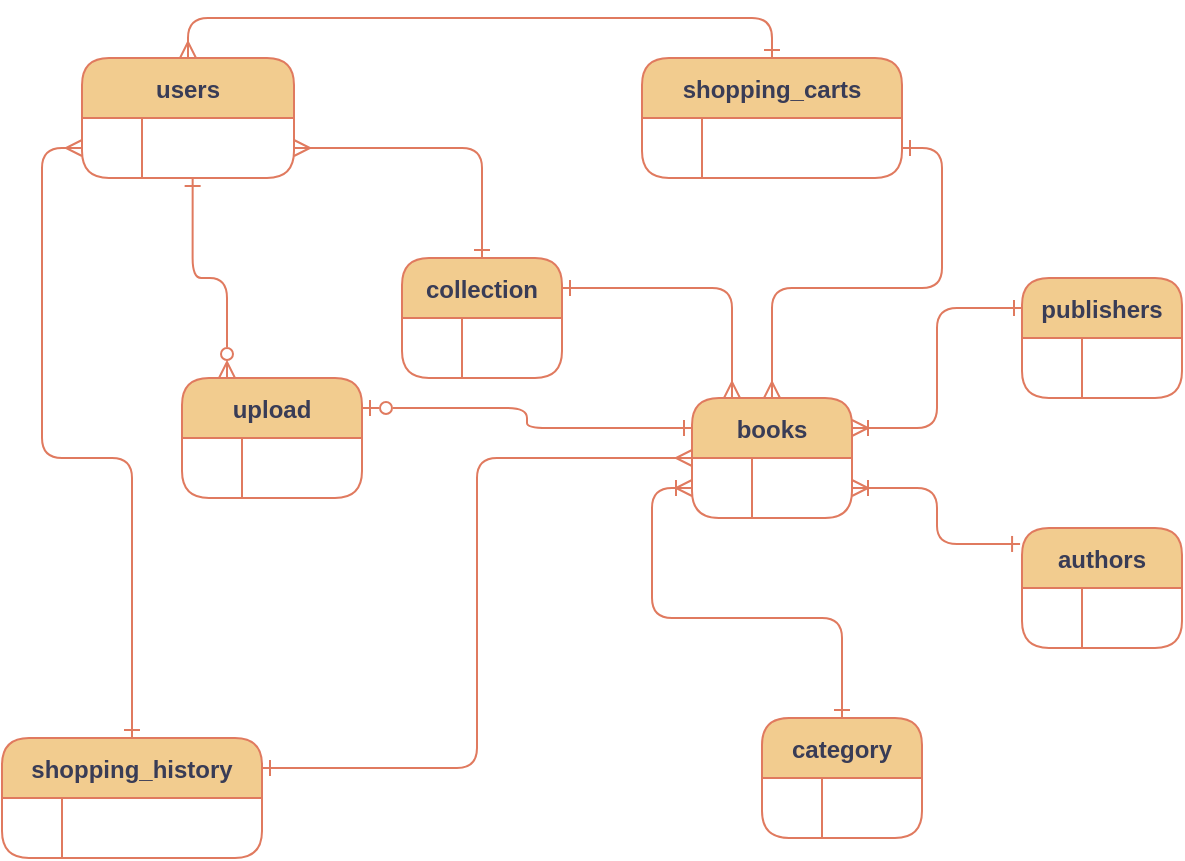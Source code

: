 <mxfile version="22.1.2" type="device">
  <diagram id="C5RBs43oDa-KdzZeNtuy" name="Page-1">
    <mxGraphModel dx="1206" dy="809" grid="1" gridSize="10" guides="1" tooltips="1" connect="1" arrows="1" fold="1" page="1" pageScale="1" pageWidth="827" pageHeight="1169" math="0" shadow="0">
      <root>
        <mxCell id="WIyWlLk6GJQsqaUBKTNV-0" />
        <mxCell id="WIyWlLk6GJQsqaUBKTNV-1" parent="WIyWlLk6GJQsqaUBKTNV-0" />
        <mxCell id="Ic9Vqe6EH_I2jpwRcDCz-46" style="edgeStyle=orthogonalEdgeStyle;rounded=1;orthogonalLoop=1;jettySize=auto;html=1;exitX=0.5;exitY=0;exitDx=0;exitDy=0;entryX=0.5;entryY=0;entryDx=0;entryDy=0;strokeColor=#E07A5F;fontColor=default;fillColor=#F2CC8F;startArrow=ERmany;startFill=0;endArrow=ERone;endFill=0;labelBackgroundColor=none;" parent="WIyWlLk6GJQsqaUBKTNV-1" source="Ic9Vqe6EH_I2jpwRcDCz-0" target="Ic9Vqe6EH_I2jpwRcDCz-4" edge="1">
          <mxGeometry relative="1" as="geometry" />
        </mxCell>
        <mxCell id="Ic9Vqe6EH_I2jpwRcDCz-0" value="users" style="shape=table;startSize=30;container=1;collapsible=1;childLayout=tableLayout;fixedRows=1;rowLines=0;fontStyle=1;align=center;resizeLast=1;labelBackgroundColor=none;fillColor=#F2CC8F;strokeColor=#E07A5F;fontColor=#393C56;rounded=1;" parent="WIyWlLk6GJQsqaUBKTNV-1" vertex="1">
          <mxGeometry x="50" y="290" width="106" height="60" as="geometry" />
        </mxCell>
        <mxCell id="Ic9Vqe6EH_I2jpwRcDCz-1" value="" style="shape=tableRow;horizontal=0;startSize=0;swimlaneHead=0;swimlaneBody=0;fillColor=none;collapsible=0;dropTarget=0;points=[[0,0.5],[1,0.5]];portConstraint=eastwest;strokeColor=#E07A5F;top=0;left=0;right=0;bottom=0;labelBackgroundColor=none;fontColor=#393C56;rounded=1;" parent="Ic9Vqe6EH_I2jpwRcDCz-0" vertex="1">
          <mxGeometry y="30" width="106" height="30" as="geometry" />
        </mxCell>
        <mxCell id="Ic9Vqe6EH_I2jpwRcDCz-2" value="" style="shape=partialRectangle;overflow=hidden;connectable=0;fillColor=none;strokeColor=#E07A5F;top=0;left=0;bottom=0;right=0;labelBackgroundColor=none;fontColor=#393C56;rounded=1;" parent="Ic9Vqe6EH_I2jpwRcDCz-1" vertex="1">
          <mxGeometry width="30" height="30" as="geometry">
            <mxRectangle width="30" height="30" as="alternateBounds" />
          </mxGeometry>
        </mxCell>
        <mxCell id="Ic9Vqe6EH_I2jpwRcDCz-3" value="" style="shape=partialRectangle;overflow=hidden;connectable=0;fillColor=none;align=left;strokeColor=#E07A5F;top=0;left=0;bottom=0;right=0;spacingLeft=6;labelBackgroundColor=none;fontColor=#393C56;rounded=1;" parent="Ic9Vqe6EH_I2jpwRcDCz-1" vertex="1">
          <mxGeometry x="30" width="76" height="30" as="geometry">
            <mxRectangle width="76" height="30" as="alternateBounds" />
          </mxGeometry>
        </mxCell>
        <mxCell id="Ic9Vqe6EH_I2jpwRcDCz-4" value="shopping_carts" style="shape=table;startSize=30;container=1;collapsible=1;childLayout=tableLayout;fixedRows=1;rowLines=0;fontStyle=1;align=center;resizeLast=1;labelBackgroundColor=none;fillColor=#F2CC8F;strokeColor=#E07A5F;fontColor=#393C56;rounded=1;" parent="WIyWlLk6GJQsqaUBKTNV-1" vertex="1">
          <mxGeometry x="330" y="290" width="130" height="60" as="geometry" />
        </mxCell>
        <mxCell id="Ic9Vqe6EH_I2jpwRcDCz-5" value="" style="shape=tableRow;horizontal=0;startSize=0;swimlaneHead=0;swimlaneBody=0;fillColor=none;collapsible=0;dropTarget=0;points=[[0,0.5],[1,0.5]];portConstraint=eastwest;strokeColor=#E07A5F;top=0;left=0;right=0;bottom=0;labelBackgroundColor=none;fontColor=#393C56;rounded=1;" parent="Ic9Vqe6EH_I2jpwRcDCz-4" vertex="1">
          <mxGeometry y="30" width="130" height="30" as="geometry" />
        </mxCell>
        <mxCell id="Ic9Vqe6EH_I2jpwRcDCz-6" value="" style="shape=partialRectangle;overflow=hidden;connectable=0;fillColor=none;strokeColor=#E07A5F;top=0;left=0;bottom=0;right=0;labelBackgroundColor=none;fontColor=#393C56;rounded=1;" parent="Ic9Vqe6EH_I2jpwRcDCz-5" vertex="1">
          <mxGeometry width="30" height="30" as="geometry">
            <mxRectangle width="30" height="30" as="alternateBounds" />
          </mxGeometry>
        </mxCell>
        <mxCell id="Ic9Vqe6EH_I2jpwRcDCz-7" value="" style="shape=partialRectangle;overflow=hidden;connectable=0;fillColor=none;align=left;strokeColor=#E07A5F;top=0;left=0;bottom=0;right=0;spacingLeft=6;labelBackgroundColor=none;fontColor=#393C56;rounded=1;" parent="Ic9Vqe6EH_I2jpwRcDCz-5" vertex="1">
          <mxGeometry x="30" width="100" height="30" as="geometry">
            <mxRectangle width="100" height="30" as="alternateBounds" />
          </mxGeometry>
        </mxCell>
        <mxCell id="Ic9Vqe6EH_I2jpwRcDCz-36" style="edgeStyle=orthogonalEdgeStyle;rounded=1;orthogonalLoop=1;jettySize=auto;html=1;exitX=1;exitY=0.25;exitDx=0;exitDy=0;entryX=0;entryY=0.25;entryDx=0;entryDy=0;startArrow=ERoneToMany;startFill=0;endArrow=ERone;endFill=0;labelBackgroundColor=none;strokeColor=#E07A5F;fontColor=default;" parent="WIyWlLk6GJQsqaUBKTNV-1" source="Ic9Vqe6EH_I2jpwRcDCz-8" target="Ic9Vqe6EH_I2jpwRcDCz-16" edge="1">
          <mxGeometry relative="1" as="geometry" />
        </mxCell>
        <mxCell id="Ic9Vqe6EH_I2jpwRcDCz-8" value="books" style="shape=table;startSize=30;container=1;collapsible=1;childLayout=tableLayout;fixedRows=1;rowLines=0;fontStyle=1;align=center;resizeLast=1;labelBackgroundColor=none;fillColor=#F2CC8F;strokeColor=#E07A5F;fontColor=#393C56;rounded=1;" parent="WIyWlLk6GJQsqaUBKTNV-1" vertex="1">
          <mxGeometry x="355" y="460" width="80" height="60" as="geometry" />
        </mxCell>
        <mxCell id="Ic9Vqe6EH_I2jpwRcDCz-9" value="" style="shape=tableRow;horizontal=0;startSize=0;swimlaneHead=0;swimlaneBody=0;fillColor=none;collapsible=0;dropTarget=0;points=[[0,0.5],[1,0.5]];portConstraint=eastwest;strokeColor=#E07A5F;top=0;left=0;right=0;bottom=0;labelBackgroundColor=none;fontColor=#393C56;rounded=1;" parent="Ic9Vqe6EH_I2jpwRcDCz-8" vertex="1">
          <mxGeometry y="30" width="80" height="30" as="geometry" />
        </mxCell>
        <mxCell id="Ic9Vqe6EH_I2jpwRcDCz-10" value="" style="shape=partialRectangle;overflow=hidden;connectable=0;fillColor=none;strokeColor=#E07A5F;top=0;left=0;bottom=0;right=0;labelBackgroundColor=none;fontColor=#393C56;rounded=1;" parent="Ic9Vqe6EH_I2jpwRcDCz-9" vertex="1">
          <mxGeometry width="30" height="30" as="geometry">
            <mxRectangle width="30" height="30" as="alternateBounds" />
          </mxGeometry>
        </mxCell>
        <mxCell id="Ic9Vqe6EH_I2jpwRcDCz-11" value="" style="shape=partialRectangle;overflow=hidden;connectable=0;fillColor=none;align=left;strokeColor=#E07A5F;top=0;left=0;bottom=0;right=0;spacingLeft=6;labelBackgroundColor=none;fontColor=#393C56;rounded=1;" parent="Ic9Vqe6EH_I2jpwRcDCz-9" vertex="1">
          <mxGeometry x="30" width="50" height="30" as="geometry">
            <mxRectangle width="50" height="30" as="alternateBounds" />
          </mxGeometry>
        </mxCell>
        <mxCell id="Ic9Vqe6EH_I2jpwRcDCz-12" value="authors" style="shape=table;startSize=30;container=1;collapsible=1;childLayout=tableLayout;fixedRows=1;rowLines=0;fontStyle=1;align=center;resizeLast=1;labelBackgroundColor=none;fillColor=#F2CC8F;strokeColor=#E07A5F;fontColor=#393C56;rounded=1;" parent="WIyWlLk6GJQsqaUBKTNV-1" vertex="1">
          <mxGeometry x="520" y="525" width="80" height="60" as="geometry" />
        </mxCell>
        <mxCell id="Ic9Vqe6EH_I2jpwRcDCz-13" value="" style="shape=tableRow;horizontal=0;startSize=0;swimlaneHead=0;swimlaneBody=0;fillColor=none;collapsible=0;dropTarget=0;points=[[0,0.5],[1,0.5]];portConstraint=eastwest;strokeColor=#E07A5F;top=0;left=0;right=0;bottom=0;labelBackgroundColor=none;fontColor=#393C56;rounded=1;" parent="Ic9Vqe6EH_I2jpwRcDCz-12" vertex="1">
          <mxGeometry y="30" width="80" height="30" as="geometry" />
        </mxCell>
        <mxCell id="Ic9Vqe6EH_I2jpwRcDCz-14" value="" style="shape=partialRectangle;overflow=hidden;connectable=0;fillColor=none;strokeColor=#E07A5F;top=0;left=0;bottom=0;right=0;labelBackgroundColor=none;fontColor=#393C56;rounded=1;" parent="Ic9Vqe6EH_I2jpwRcDCz-13" vertex="1">
          <mxGeometry width="30" height="30" as="geometry">
            <mxRectangle width="30" height="30" as="alternateBounds" />
          </mxGeometry>
        </mxCell>
        <mxCell id="Ic9Vqe6EH_I2jpwRcDCz-15" value="" style="shape=partialRectangle;overflow=hidden;connectable=0;fillColor=none;align=left;strokeColor=#E07A5F;top=0;left=0;bottom=0;right=0;spacingLeft=6;labelBackgroundColor=none;fontColor=#393C56;rounded=1;" parent="Ic9Vqe6EH_I2jpwRcDCz-13" vertex="1">
          <mxGeometry x="30" width="50" height="30" as="geometry">
            <mxRectangle width="50" height="30" as="alternateBounds" />
          </mxGeometry>
        </mxCell>
        <mxCell id="Ic9Vqe6EH_I2jpwRcDCz-16" value="publishers" style="shape=table;startSize=30;container=1;collapsible=1;childLayout=tableLayout;fixedRows=1;rowLines=0;fontStyle=1;align=center;resizeLast=1;labelBackgroundColor=none;fillColor=#F2CC8F;strokeColor=#E07A5F;fontColor=#393C56;rounded=1;" parent="WIyWlLk6GJQsqaUBKTNV-1" vertex="1">
          <mxGeometry x="520" y="400" width="80" height="60" as="geometry" />
        </mxCell>
        <mxCell id="Ic9Vqe6EH_I2jpwRcDCz-17" value="" style="shape=tableRow;horizontal=0;startSize=0;swimlaneHead=0;swimlaneBody=0;fillColor=none;collapsible=0;dropTarget=0;points=[[0,0.5],[1,0.5]];portConstraint=eastwest;strokeColor=#E07A5F;top=0;left=0;right=0;bottom=0;labelBackgroundColor=none;fontColor=#393C56;rounded=1;" parent="Ic9Vqe6EH_I2jpwRcDCz-16" vertex="1">
          <mxGeometry y="30" width="80" height="30" as="geometry" />
        </mxCell>
        <mxCell id="Ic9Vqe6EH_I2jpwRcDCz-18" value="" style="shape=partialRectangle;overflow=hidden;connectable=0;fillColor=none;strokeColor=#E07A5F;top=0;left=0;bottom=0;right=0;labelBackgroundColor=none;fontColor=#393C56;rounded=1;" parent="Ic9Vqe6EH_I2jpwRcDCz-17" vertex="1">
          <mxGeometry width="30" height="30" as="geometry">
            <mxRectangle width="30" height="30" as="alternateBounds" />
          </mxGeometry>
        </mxCell>
        <mxCell id="Ic9Vqe6EH_I2jpwRcDCz-19" value="" style="shape=partialRectangle;overflow=hidden;connectable=0;fillColor=none;align=left;strokeColor=#E07A5F;top=0;left=0;bottom=0;right=0;spacingLeft=6;labelBackgroundColor=none;fontColor=#393C56;rounded=1;" parent="Ic9Vqe6EH_I2jpwRcDCz-17" vertex="1">
          <mxGeometry x="30" width="50" height="30" as="geometry">
            <mxRectangle width="50" height="30" as="alternateBounds" />
          </mxGeometry>
        </mxCell>
        <mxCell id="Ic9Vqe6EH_I2jpwRcDCz-41" style="edgeStyle=orthogonalEdgeStyle;rounded=1;orthogonalLoop=1;jettySize=auto;html=1;exitX=1;exitY=0.25;exitDx=0;exitDy=0;entryX=0;entryY=0.5;entryDx=0;entryDy=0;startArrow=ERone;startFill=0;endArrow=ERmany;endFill=0;labelBackgroundColor=none;strokeColor=#E07A5F;fontColor=default;" parent="WIyWlLk6GJQsqaUBKTNV-1" source="Ic9Vqe6EH_I2jpwRcDCz-20" target="Ic9Vqe6EH_I2jpwRcDCz-8" edge="1">
          <mxGeometry relative="1" as="geometry" />
        </mxCell>
        <mxCell id="Ic9Vqe6EH_I2jpwRcDCz-20" value="shopping_history" style="shape=table;startSize=30;container=1;collapsible=1;childLayout=tableLayout;fixedRows=1;rowLines=0;fontStyle=1;align=center;resizeLast=1;labelBackgroundColor=none;fillColor=#F2CC8F;strokeColor=#E07A5F;fontColor=#393C56;rounded=1;" parent="WIyWlLk6GJQsqaUBKTNV-1" vertex="1">
          <mxGeometry x="10" y="630" width="130" height="60" as="geometry" />
        </mxCell>
        <mxCell id="Ic9Vqe6EH_I2jpwRcDCz-21" value="" style="shape=tableRow;horizontal=0;startSize=0;swimlaneHead=0;swimlaneBody=0;fillColor=none;collapsible=0;dropTarget=0;points=[[0,0.5],[1,0.5]];portConstraint=eastwest;strokeColor=#E07A5F;top=0;left=0;right=0;bottom=0;labelBackgroundColor=none;fontColor=#393C56;rounded=1;" parent="Ic9Vqe6EH_I2jpwRcDCz-20" vertex="1">
          <mxGeometry y="30" width="130" height="30" as="geometry" />
        </mxCell>
        <mxCell id="Ic9Vqe6EH_I2jpwRcDCz-22" value="" style="shape=partialRectangle;overflow=hidden;connectable=0;fillColor=none;strokeColor=#E07A5F;top=0;left=0;bottom=0;right=0;labelBackgroundColor=none;fontColor=#393C56;rounded=1;" parent="Ic9Vqe6EH_I2jpwRcDCz-21" vertex="1">
          <mxGeometry width="30" height="30" as="geometry">
            <mxRectangle width="30" height="30" as="alternateBounds" />
          </mxGeometry>
        </mxCell>
        <mxCell id="Ic9Vqe6EH_I2jpwRcDCz-23" value="" style="shape=partialRectangle;overflow=hidden;connectable=0;fillColor=none;align=left;strokeColor=#E07A5F;top=0;left=0;bottom=0;right=0;spacingLeft=6;labelBackgroundColor=none;fontColor=#393C56;rounded=1;" parent="Ic9Vqe6EH_I2jpwRcDCz-21" vertex="1">
          <mxGeometry x="30" width="100" height="30" as="geometry">
            <mxRectangle width="100" height="30" as="alternateBounds" />
          </mxGeometry>
        </mxCell>
        <mxCell id="Ic9Vqe6EH_I2jpwRcDCz-24" value="category" style="shape=table;startSize=30;container=1;collapsible=1;childLayout=tableLayout;fixedRows=1;rowLines=0;fontStyle=1;align=center;resizeLast=1;labelBackgroundColor=none;fillColor=#F2CC8F;strokeColor=#E07A5F;fontColor=#393C56;rounded=1;" parent="WIyWlLk6GJQsqaUBKTNV-1" vertex="1">
          <mxGeometry x="390" y="620" width="80" height="60" as="geometry" />
        </mxCell>
        <mxCell id="Ic9Vqe6EH_I2jpwRcDCz-25" value="" style="shape=tableRow;horizontal=0;startSize=0;swimlaneHead=0;swimlaneBody=0;fillColor=none;collapsible=0;dropTarget=0;points=[[0,0.5],[1,0.5]];portConstraint=eastwest;strokeColor=#E07A5F;top=0;left=0;right=0;bottom=0;labelBackgroundColor=none;fontColor=#393C56;rounded=1;" parent="Ic9Vqe6EH_I2jpwRcDCz-24" vertex="1">
          <mxGeometry y="30" width="80" height="30" as="geometry" />
        </mxCell>
        <mxCell id="Ic9Vqe6EH_I2jpwRcDCz-26" value="" style="shape=partialRectangle;overflow=hidden;connectable=0;fillColor=none;strokeColor=#E07A5F;top=0;left=0;bottom=0;right=0;labelBackgroundColor=none;fontColor=#393C56;rounded=1;" parent="Ic9Vqe6EH_I2jpwRcDCz-25" vertex="1">
          <mxGeometry width="30" height="30" as="geometry">
            <mxRectangle width="30" height="30" as="alternateBounds" />
          </mxGeometry>
        </mxCell>
        <mxCell id="Ic9Vqe6EH_I2jpwRcDCz-27" value="" style="shape=partialRectangle;overflow=hidden;connectable=0;fillColor=none;align=left;strokeColor=#E07A5F;top=0;left=0;bottom=0;right=0;spacingLeft=6;labelBackgroundColor=none;fontColor=#393C56;rounded=1;" parent="Ic9Vqe6EH_I2jpwRcDCz-25" vertex="1">
          <mxGeometry x="30" width="50" height="30" as="geometry">
            <mxRectangle width="50" height="30" as="alternateBounds" />
          </mxGeometry>
        </mxCell>
        <mxCell id="Ic9Vqe6EH_I2jpwRcDCz-43" style="edgeStyle=orthogonalEdgeStyle;rounded=1;orthogonalLoop=1;jettySize=auto;html=1;exitX=1;exitY=0.25;exitDx=0;exitDy=0;entryX=0.25;entryY=0;entryDx=0;entryDy=0;startArrow=ERone;startFill=0;endArrow=ERmany;endFill=0;labelBackgroundColor=none;strokeColor=#E07A5F;fontColor=default;" parent="WIyWlLk6GJQsqaUBKTNV-1" source="Ic9Vqe6EH_I2jpwRcDCz-28" target="Ic9Vqe6EH_I2jpwRcDCz-8" edge="1">
          <mxGeometry relative="1" as="geometry" />
        </mxCell>
        <mxCell id="Ic9Vqe6EH_I2jpwRcDCz-28" value="collection" style="shape=table;startSize=30;container=1;collapsible=1;childLayout=tableLayout;fixedRows=1;rowLines=0;fontStyle=1;align=center;resizeLast=1;labelBackgroundColor=none;fillColor=#F2CC8F;strokeColor=#E07A5F;fontColor=#393C56;rounded=1;" parent="WIyWlLk6GJQsqaUBKTNV-1" vertex="1">
          <mxGeometry x="210" y="390" width="80" height="60" as="geometry" />
        </mxCell>
        <mxCell id="Ic9Vqe6EH_I2jpwRcDCz-29" value="" style="shape=tableRow;horizontal=0;startSize=0;swimlaneHead=0;swimlaneBody=0;fillColor=none;collapsible=0;dropTarget=0;points=[[0,0.5],[1,0.5]];portConstraint=eastwest;strokeColor=#E07A5F;top=0;left=0;right=0;bottom=0;labelBackgroundColor=none;fontColor=#393C56;rounded=1;" parent="Ic9Vqe6EH_I2jpwRcDCz-28" vertex="1">
          <mxGeometry y="30" width="80" height="30" as="geometry" />
        </mxCell>
        <mxCell id="Ic9Vqe6EH_I2jpwRcDCz-30" value="" style="shape=partialRectangle;overflow=hidden;connectable=0;fillColor=none;strokeColor=#E07A5F;top=0;left=0;bottom=0;right=0;labelBackgroundColor=none;fontColor=#393C56;rounded=1;" parent="Ic9Vqe6EH_I2jpwRcDCz-29" vertex="1">
          <mxGeometry width="30" height="30" as="geometry">
            <mxRectangle width="30" height="30" as="alternateBounds" />
          </mxGeometry>
        </mxCell>
        <mxCell id="Ic9Vqe6EH_I2jpwRcDCz-31" value="" style="shape=partialRectangle;overflow=hidden;connectable=0;fillColor=none;align=left;strokeColor=#E07A5F;top=0;left=0;bottom=0;right=0;spacingLeft=6;labelBackgroundColor=none;fontColor=#393C56;rounded=1;" parent="Ic9Vqe6EH_I2jpwRcDCz-29" vertex="1">
          <mxGeometry x="30" width="50" height="30" as="geometry">
            <mxRectangle width="50" height="30" as="alternateBounds" />
          </mxGeometry>
        </mxCell>
        <mxCell id="Ic9Vqe6EH_I2jpwRcDCz-39" style="edgeStyle=orthogonalEdgeStyle;rounded=1;orthogonalLoop=1;jettySize=auto;html=1;exitX=1;exitY=0.5;exitDx=0;exitDy=0;entryX=-0.012;entryY=0.133;entryDx=0;entryDy=0;entryPerimeter=0;startArrow=ERoneToMany;startFill=0;endArrow=ERone;endFill=0;labelBackgroundColor=none;strokeColor=#E07A5F;fontColor=default;" parent="WIyWlLk6GJQsqaUBKTNV-1" source="Ic9Vqe6EH_I2jpwRcDCz-9" target="Ic9Vqe6EH_I2jpwRcDCz-12" edge="1">
          <mxGeometry relative="1" as="geometry">
            <mxPoint x="510" y="510" as="targetPoint" />
          </mxGeometry>
        </mxCell>
        <mxCell id="Ic9Vqe6EH_I2jpwRcDCz-40" style="edgeStyle=orthogonalEdgeStyle;rounded=1;orthogonalLoop=1;jettySize=auto;html=1;exitX=0;exitY=0.5;exitDx=0;exitDy=0;entryX=0.5;entryY=0;entryDx=0;entryDy=0;startArrow=ERoneToMany;startFill=0;endArrow=ERone;endFill=0;labelBackgroundColor=none;strokeColor=#E07A5F;fontColor=default;" parent="WIyWlLk6GJQsqaUBKTNV-1" source="Ic9Vqe6EH_I2jpwRcDCz-9" target="Ic9Vqe6EH_I2jpwRcDCz-24" edge="1">
          <mxGeometry relative="1" as="geometry" />
        </mxCell>
        <mxCell id="Ic9Vqe6EH_I2jpwRcDCz-42" style="edgeStyle=orthogonalEdgeStyle;rounded=1;orthogonalLoop=1;jettySize=auto;html=1;exitX=0;exitY=0.5;exitDx=0;exitDy=0;entryX=0.5;entryY=0;entryDx=0;entryDy=0;endArrow=ERone;endFill=0;startArrow=ERmany;startFill=0;labelBackgroundColor=none;strokeColor=#E07A5F;fontColor=default;" parent="WIyWlLk6GJQsqaUBKTNV-1" source="Ic9Vqe6EH_I2jpwRcDCz-1" target="Ic9Vqe6EH_I2jpwRcDCz-20" edge="1">
          <mxGeometry relative="1" as="geometry" />
        </mxCell>
        <mxCell id="Ic9Vqe6EH_I2jpwRcDCz-44" style="edgeStyle=orthogonalEdgeStyle;rounded=1;orthogonalLoop=1;jettySize=auto;html=1;exitX=1;exitY=0.5;exitDx=0;exitDy=0;entryX=0.5;entryY=0;entryDx=0;entryDy=0;strokeColor=#E07A5F;fontColor=default;fillColor=#F2CC8F;endArrow=ERmany;endFill=0;startArrow=ERone;startFill=0;labelBackgroundColor=none;" parent="WIyWlLk6GJQsqaUBKTNV-1" source="Ic9Vqe6EH_I2jpwRcDCz-5" target="Ic9Vqe6EH_I2jpwRcDCz-8" edge="1">
          <mxGeometry relative="1" as="geometry" />
        </mxCell>
        <mxCell id="Ic9Vqe6EH_I2jpwRcDCz-45" style="edgeStyle=orthogonalEdgeStyle;rounded=1;orthogonalLoop=1;jettySize=auto;html=1;exitX=1;exitY=0.5;exitDx=0;exitDy=0;strokeColor=#E07A5F;fontColor=default;fillColor=#F2CC8F;startArrow=ERmany;startFill=0;endArrow=ERone;endFill=0;labelBackgroundColor=none;" parent="WIyWlLk6GJQsqaUBKTNV-1" source="Ic9Vqe6EH_I2jpwRcDCz-1" target="Ic9Vqe6EH_I2jpwRcDCz-28" edge="1">
          <mxGeometry relative="1" as="geometry" />
        </mxCell>
        <mxCell id="JP8yN2XiJCM7ezEeXTDO-6" style="edgeStyle=orthogonalEdgeStyle;rounded=1;orthogonalLoop=1;jettySize=auto;html=1;exitX=1;exitY=0.25;exitDx=0;exitDy=0;entryX=0;entryY=0.25;entryDx=0;entryDy=0;strokeColor=#E07A5F;fontColor=#393C56;fillColor=#F2CC8F;startArrow=ERzeroToOne;startFill=0;endArrow=ERone;endFill=0;" parent="WIyWlLk6GJQsqaUBKTNV-1" source="JP8yN2XiJCM7ezEeXTDO-0" target="Ic9Vqe6EH_I2jpwRcDCz-8" edge="1">
          <mxGeometry relative="1" as="geometry" />
        </mxCell>
        <mxCell id="JP8yN2XiJCM7ezEeXTDO-0" value="upload" style="shape=table;startSize=30;container=1;collapsible=1;childLayout=tableLayout;fixedRows=1;rowLines=0;fontStyle=1;align=center;resizeLast=1;rounded=1;labelBackgroundColor=none;fillColor=#F2CC8F;strokeColor=#E07A5F;fontColor=#393C56;" parent="WIyWlLk6GJQsqaUBKTNV-1" vertex="1">
          <mxGeometry x="100" y="450" width="90" height="60" as="geometry" />
        </mxCell>
        <mxCell id="JP8yN2XiJCM7ezEeXTDO-1" value="" style="shape=tableRow;horizontal=0;startSize=0;swimlaneHead=0;swimlaneBody=0;fillColor=none;collapsible=0;dropTarget=0;points=[[0,0.5],[1,0.5]];portConstraint=eastwest;strokeColor=#E07A5F;top=0;left=0;right=0;bottom=0;rounded=1;labelBackgroundColor=none;fontColor=#393C56;" parent="JP8yN2XiJCM7ezEeXTDO-0" vertex="1">
          <mxGeometry y="30" width="90" height="30" as="geometry" />
        </mxCell>
        <mxCell id="JP8yN2XiJCM7ezEeXTDO-2" value="" style="shape=partialRectangle;overflow=hidden;connectable=0;fillColor=none;strokeColor=#E07A5F;top=0;left=0;bottom=0;right=0;rounded=1;labelBackgroundColor=none;fontColor=#393C56;" parent="JP8yN2XiJCM7ezEeXTDO-1" vertex="1">
          <mxGeometry width="30" height="30" as="geometry">
            <mxRectangle width="30" height="30" as="alternateBounds" />
          </mxGeometry>
        </mxCell>
        <mxCell id="JP8yN2XiJCM7ezEeXTDO-3" value="" style="shape=partialRectangle;overflow=hidden;connectable=0;fillColor=none;align=left;strokeColor=#E07A5F;top=0;left=0;bottom=0;right=0;spacingLeft=6;rounded=1;labelBackgroundColor=none;fontColor=#393C56;" parent="JP8yN2XiJCM7ezEeXTDO-1" vertex="1">
          <mxGeometry x="30" width="60" height="30" as="geometry">
            <mxRectangle width="60" height="30" as="alternateBounds" />
          </mxGeometry>
        </mxCell>
        <mxCell id="JP8yN2XiJCM7ezEeXTDO-4" style="edgeStyle=orthogonalEdgeStyle;rounded=1;orthogonalLoop=1;jettySize=auto;html=1;exitX=0.25;exitY=0;exitDx=0;exitDy=0;entryX=0.522;entryY=1;entryDx=0;entryDy=0;entryPerimeter=0;strokeColor=#E07A5F;fontColor=#393C56;fillColor=#F2CC8F;startArrow=ERzeroToMany;startFill=0;endArrow=ERone;endFill=0;" parent="WIyWlLk6GJQsqaUBKTNV-1" source="JP8yN2XiJCM7ezEeXTDO-0" target="Ic9Vqe6EH_I2jpwRcDCz-1" edge="1">
          <mxGeometry relative="1" as="geometry" />
        </mxCell>
      </root>
    </mxGraphModel>
  </diagram>
</mxfile>
